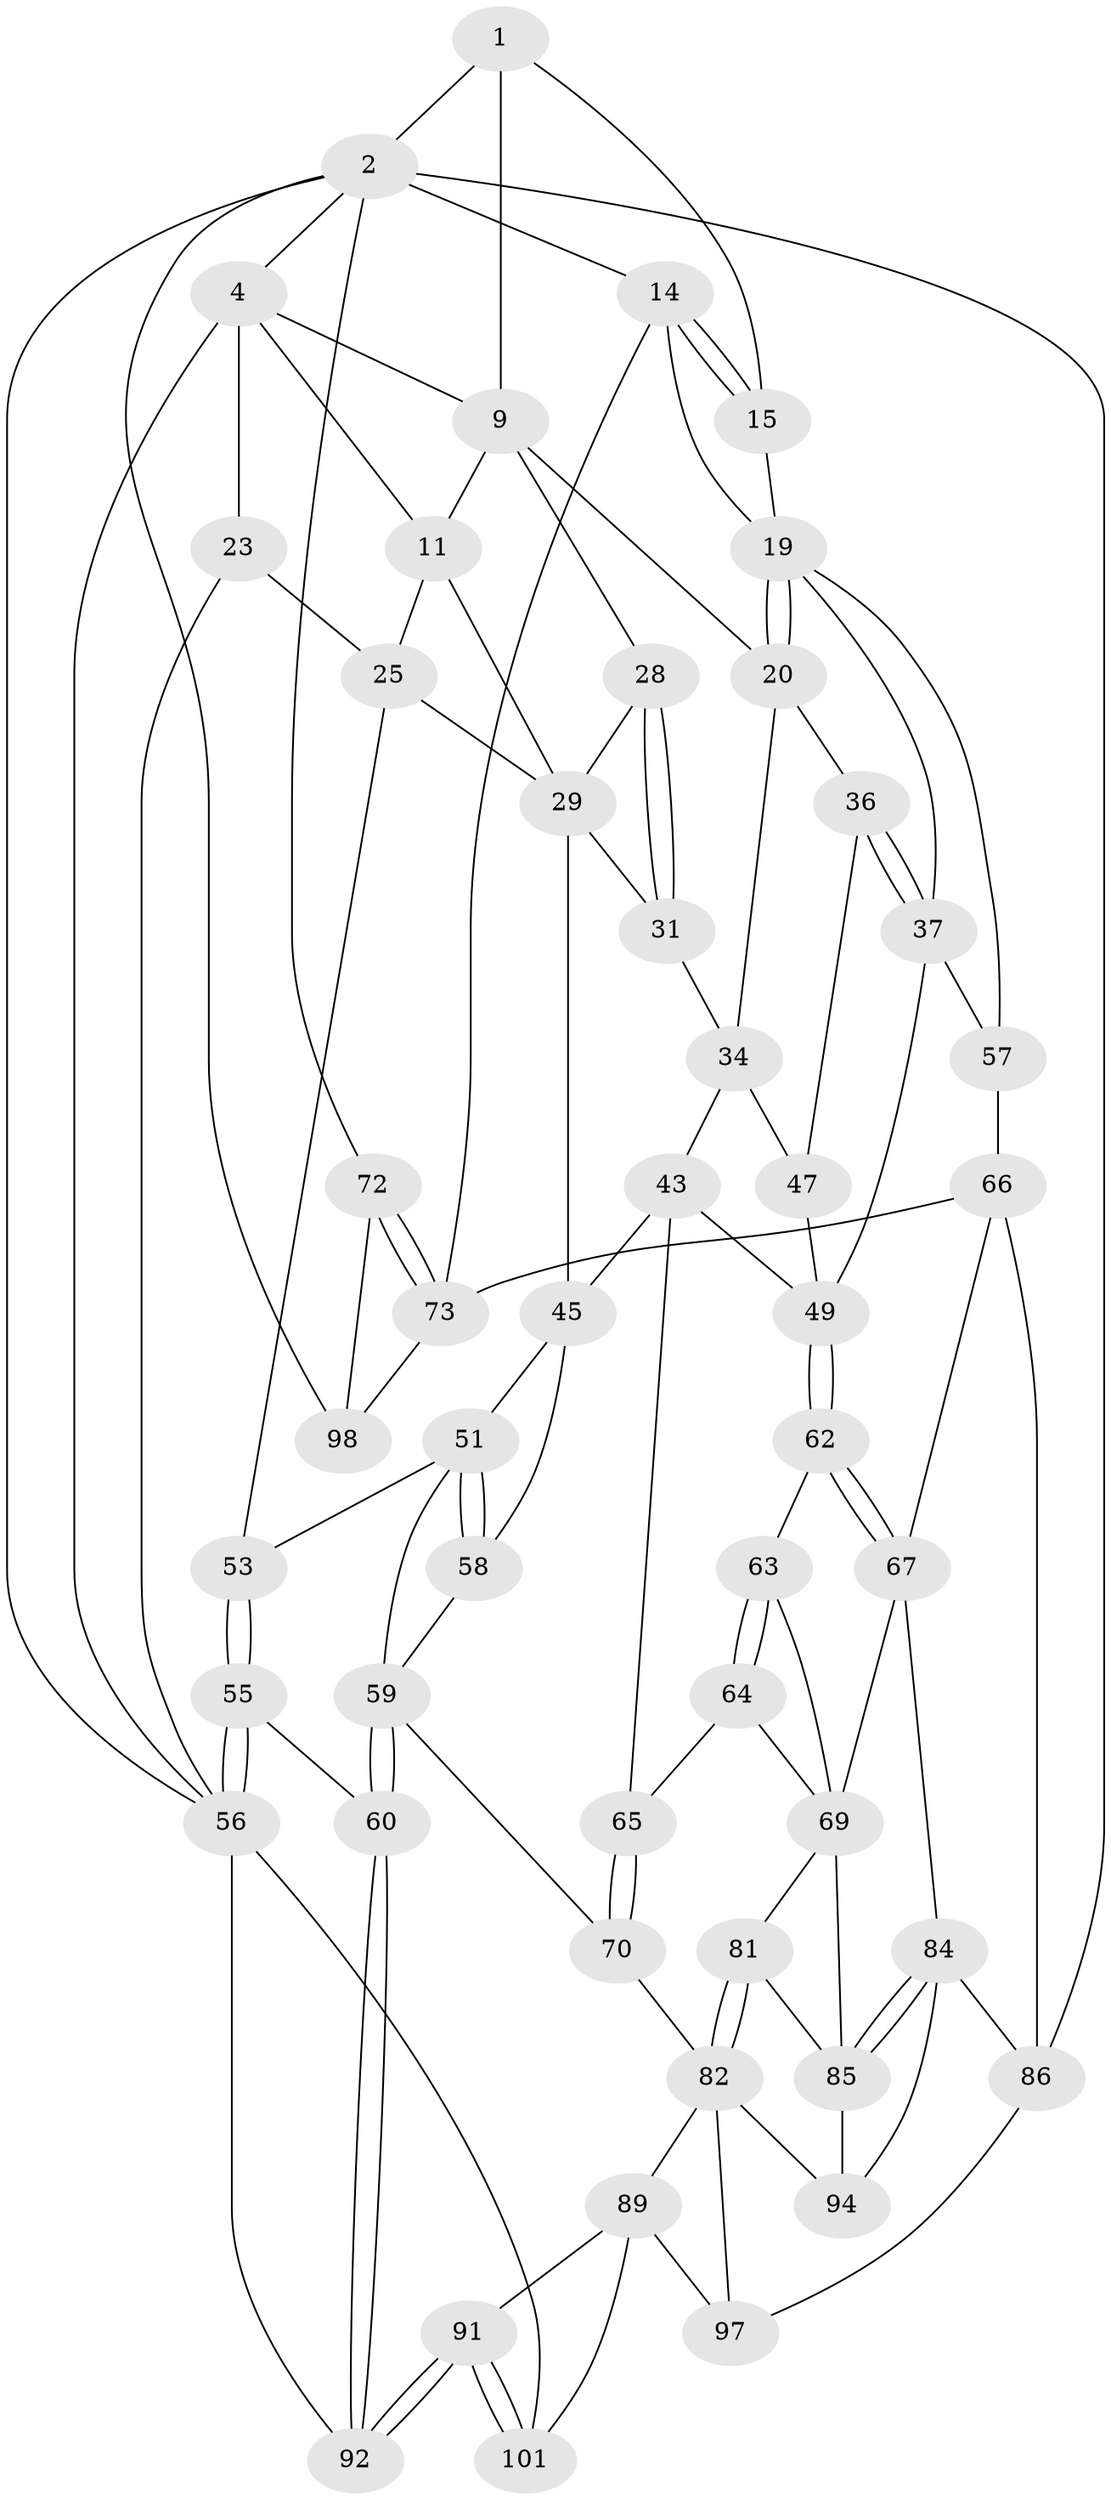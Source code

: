 // original degree distribution, {3: 0.029411764705882353, 4: 0.23529411764705882, 5: 0.5, 6: 0.23529411764705882}
// Generated by graph-tools (version 1.1) at 2025/17/03/09/25 04:17:21]
// undirected, 51 vertices, 113 edges
graph export_dot {
graph [start="1"]
  node [color=gray90,style=filled];
  1 [pos="+0.5798714873815431+0",super="+7"];
  2 [pos="+1+0",super="+3"];
  4 [pos="+0+0",super="+22+5"];
  9 [pos="+0.5745729895094196+0.20015112817218214",super="+10+21"];
  11 [pos="+0.26264008705597314+0.16053490125757747",super="+24+12"];
  14 [pos="+1+0",super="+40"];
  15 [pos="+0.9480200765690638+0.19361713046017207",super="+16"];
  19 [pos="+0.850884838562184+0.2954666634227078",super="+38"];
  20 [pos="+0.5874281674828369+0.28918619374052995",super="+33"];
  23 [pos="+0.05307787960648826+0.1480529293413555",super="+27"];
  25 [pos="+0.16401178803566419+0.3738983295033252",super="+26"];
  28 [pos="+0.4529704937134078+0.2765680024359775"];
  29 [pos="+0.3803580173279679+0.2737301330042241",super="+30"];
  31 [pos="+0.45148722072053277+0.3960685691074884"];
  34 [pos="+0.46448715750210684+0.39935334806687534",super="+39"];
  36 [pos="+0.6348617588417362+0.38841320478965086"];
  37 [pos="+0.7414270164236242+0.42999417634537573",super="+48"];
  43 [pos="+0.5094975657314762+0.5432750312418204",super="+44"];
  45 [pos="+0.4321997531609946+0.5865475445501043",super="+46"];
  47 [pos="+0.6179361511897239+0.4139432309235887"];
  49 [pos="+0.6919036256040919+0.5576025159139948",super="+50"];
  51 [pos="+0.25332870748142355+0.5146239368728269",super="+52"];
  53 [pos="+0.19408329518979459+0.45484073996801583"];
  55 [pos="+0.07493592151411982+0.6399581845984514"];
  56 [pos="+0+0.5639092232744543",super="+76"];
  57 [pos="+0.8841471591802853+0.5622997549871196"];
  58 [pos="+0.39304811235051196+0.5962973794050151"];
  59 [pos="+0.18409347760405984+0.6878077819202311",super="+61"];
  60 [pos="+0.174893910193249+0.6928621441998062"];
  62 [pos="+0.6885919211895707+0.6004432472014789"];
  63 [pos="+0.5701282295487374+0.6488199921408131"];
  64 [pos="+0.4999967871603342+0.6480539071738883"];
  65 [pos="+0.477177578494229+0.6180468924887912"];
  66 [pos="+0.7850218055202199+0.6841913520766407",super="+80"];
  67 [pos="+0.7320289983933187+0.6890340688406591",super="+68"];
  69 [pos="+0.6436891065035152+0.7042966306553445",super="+74"];
  70 [pos="+0.3550455542242823+0.7814537707924375"];
  72 [pos="+1+0.6658234546306626"];
  73 [pos="+1+0.657744020674684",super="+79"];
  81 [pos="+0.5025891386640432+0.7340853059734982"];
  82 [pos="+0.4623177902496617+0.8232629065354576",super="+95+83"];
  84 [pos="+0.7120042757958907+0.7884935917964223",super="+87"];
  85 [pos="+0.6256805454516489+0.7763194748195564",super="+88"];
  86 [pos="+0.7417088648572432+0.8575989239239475",super="+96"];
  89 [pos="+0.3960524095469586+0.8968984370663117",super="+90+100"];
  91 [pos="+0.16996996186605698+0.8633971156632843"];
  92 [pos="+0.15875300757929828+0.8138591896963617",super="+93"];
  94 [pos="+0.5952198504494132+0.8353710418972973"];
  97 [pos="+0.6589218046518067+1"];
  98 [pos="+0.8951485901914704+0.9621137948559186"];
  101 [pos="+0+1"];
  1 -- 2 [weight=2];
  1 -- 9;
  1 -- 15 [weight=2];
  2 -- 98;
  2 -- 4;
  2 -- 86;
  2 -- 72;
  2 -- 14;
  2 -- 56;
  4 -- 23 [weight=2];
  4 -- 56;
  4 -- 9;
  4 -- 11;
  9 -- 11;
  9 -- 20;
  9 -- 28;
  11 -- 25;
  11 -- 29;
  14 -- 15;
  14 -- 15;
  14 -- 73;
  14 -- 19;
  15 -- 19;
  19 -- 20;
  19 -- 20;
  19 -- 57;
  19 -- 37;
  20 -- 34 [weight=2];
  20 -- 36;
  23 -- 56;
  23 -- 25;
  25 -- 53;
  25 -- 29;
  28 -- 29;
  28 -- 31;
  28 -- 31;
  29 -- 45;
  29 -- 31;
  31 -- 34;
  34 -- 43;
  34 -- 47;
  36 -- 37;
  36 -- 37;
  36 -- 47;
  37 -- 49;
  37 -- 57;
  43 -- 65;
  43 -- 45;
  43 -- 49;
  45 -- 58;
  45 -- 51;
  47 -- 49;
  49 -- 62;
  49 -- 62;
  51 -- 58;
  51 -- 58;
  51 -- 59;
  51 -- 53;
  53 -- 55;
  53 -- 55;
  55 -- 56;
  55 -- 56;
  55 -- 60;
  56 -- 101;
  56 -- 92 [weight=2];
  57 -- 66;
  58 -- 59;
  59 -- 60;
  59 -- 60;
  59 -- 70;
  60 -- 92;
  60 -- 92;
  62 -- 63;
  62 -- 67;
  62 -- 67;
  63 -- 64;
  63 -- 64;
  63 -- 69;
  64 -- 65;
  64 -- 69;
  65 -- 70;
  65 -- 70;
  66 -- 67;
  66 -- 86;
  66 -- 73;
  67 -- 84;
  67 -- 69;
  69 -- 81;
  69 -- 85;
  70 -- 82;
  72 -- 73;
  72 -- 73;
  72 -- 98;
  73 -- 98;
  81 -- 82;
  81 -- 82;
  81 -- 85;
  82 -- 97;
  82 -- 94;
  82 -- 89;
  84 -- 85;
  84 -- 85;
  84 -- 94;
  84 -- 86;
  85 -- 94;
  86 -- 97;
  89 -- 91;
  89 -- 101;
  89 -- 97;
  91 -- 92;
  91 -- 92;
  91 -- 101;
  91 -- 101;
}
